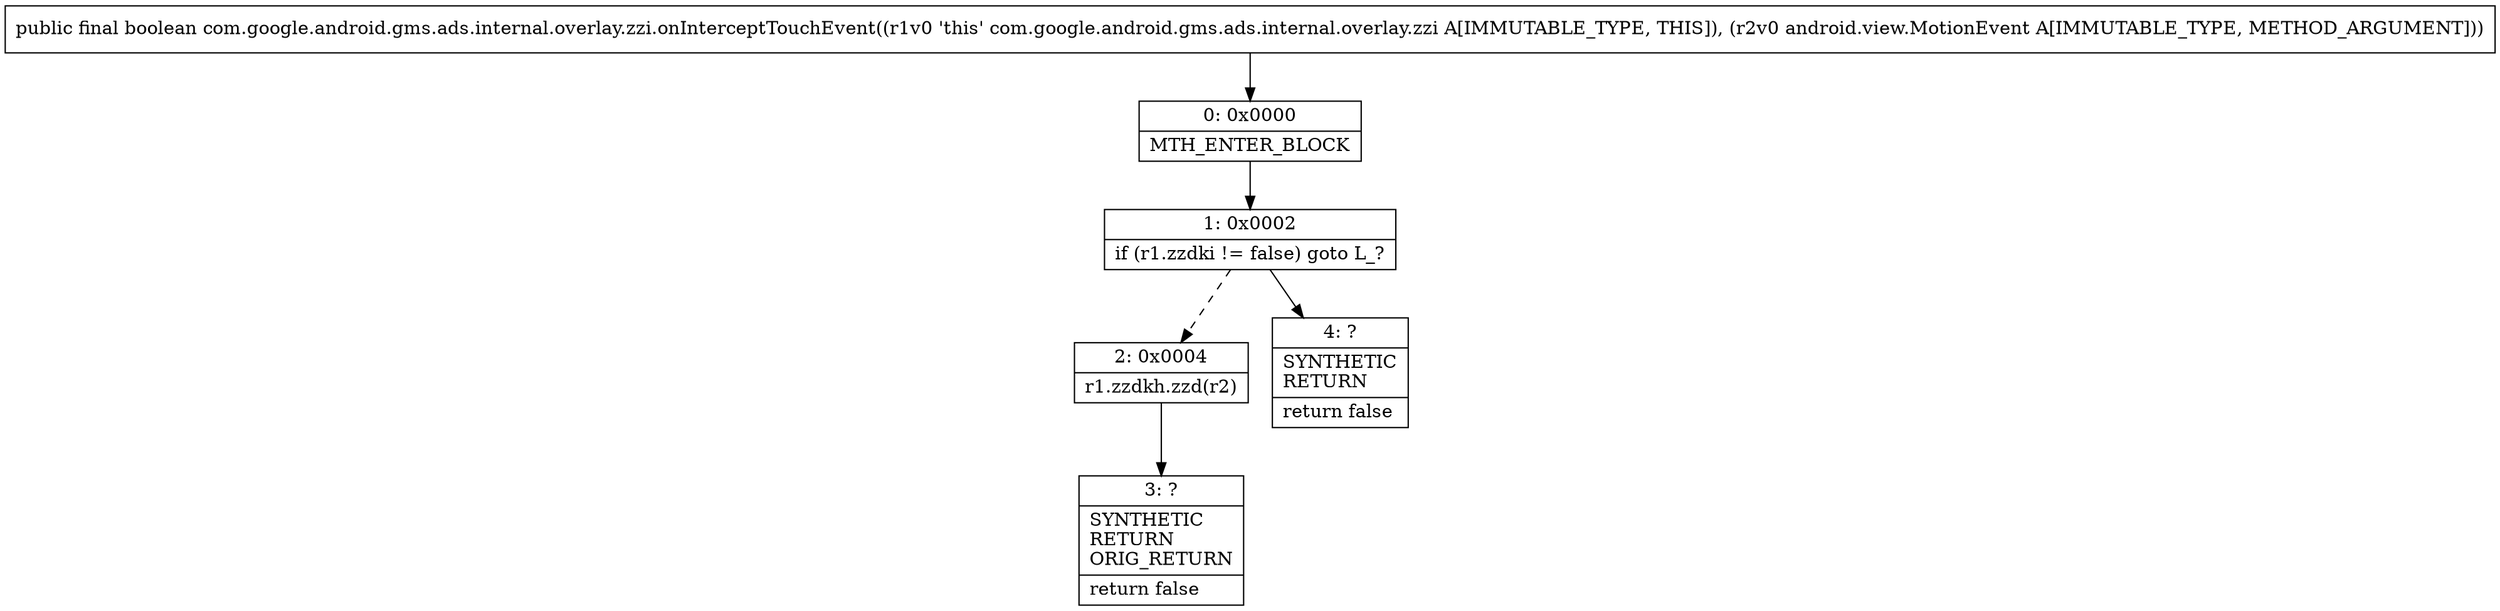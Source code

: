 digraph "CFG forcom.google.android.gms.ads.internal.overlay.zzi.onInterceptTouchEvent(Landroid\/view\/MotionEvent;)Z" {
Node_0 [shape=record,label="{0\:\ 0x0000|MTH_ENTER_BLOCK\l}"];
Node_1 [shape=record,label="{1\:\ 0x0002|if (r1.zzdki != false) goto L_?\l}"];
Node_2 [shape=record,label="{2\:\ 0x0004|r1.zzdkh.zzd(r2)\l}"];
Node_3 [shape=record,label="{3\:\ ?|SYNTHETIC\lRETURN\lORIG_RETURN\l|return false\l}"];
Node_4 [shape=record,label="{4\:\ ?|SYNTHETIC\lRETURN\l|return false\l}"];
MethodNode[shape=record,label="{public final boolean com.google.android.gms.ads.internal.overlay.zzi.onInterceptTouchEvent((r1v0 'this' com.google.android.gms.ads.internal.overlay.zzi A[IMMUTABLE_TYPE, THIS]), (r2v0 android.view.MotionEvent A[IMMUTABLE_TYPE, METHOD_ARGUMENT])) }"];
MethodNode -> Node_0;
Node_0 -> Node_1;
Node_1 -> Node_2[style=dashed];
Node_1 -> Node_4;
Node_2 -> Node_3;
}

